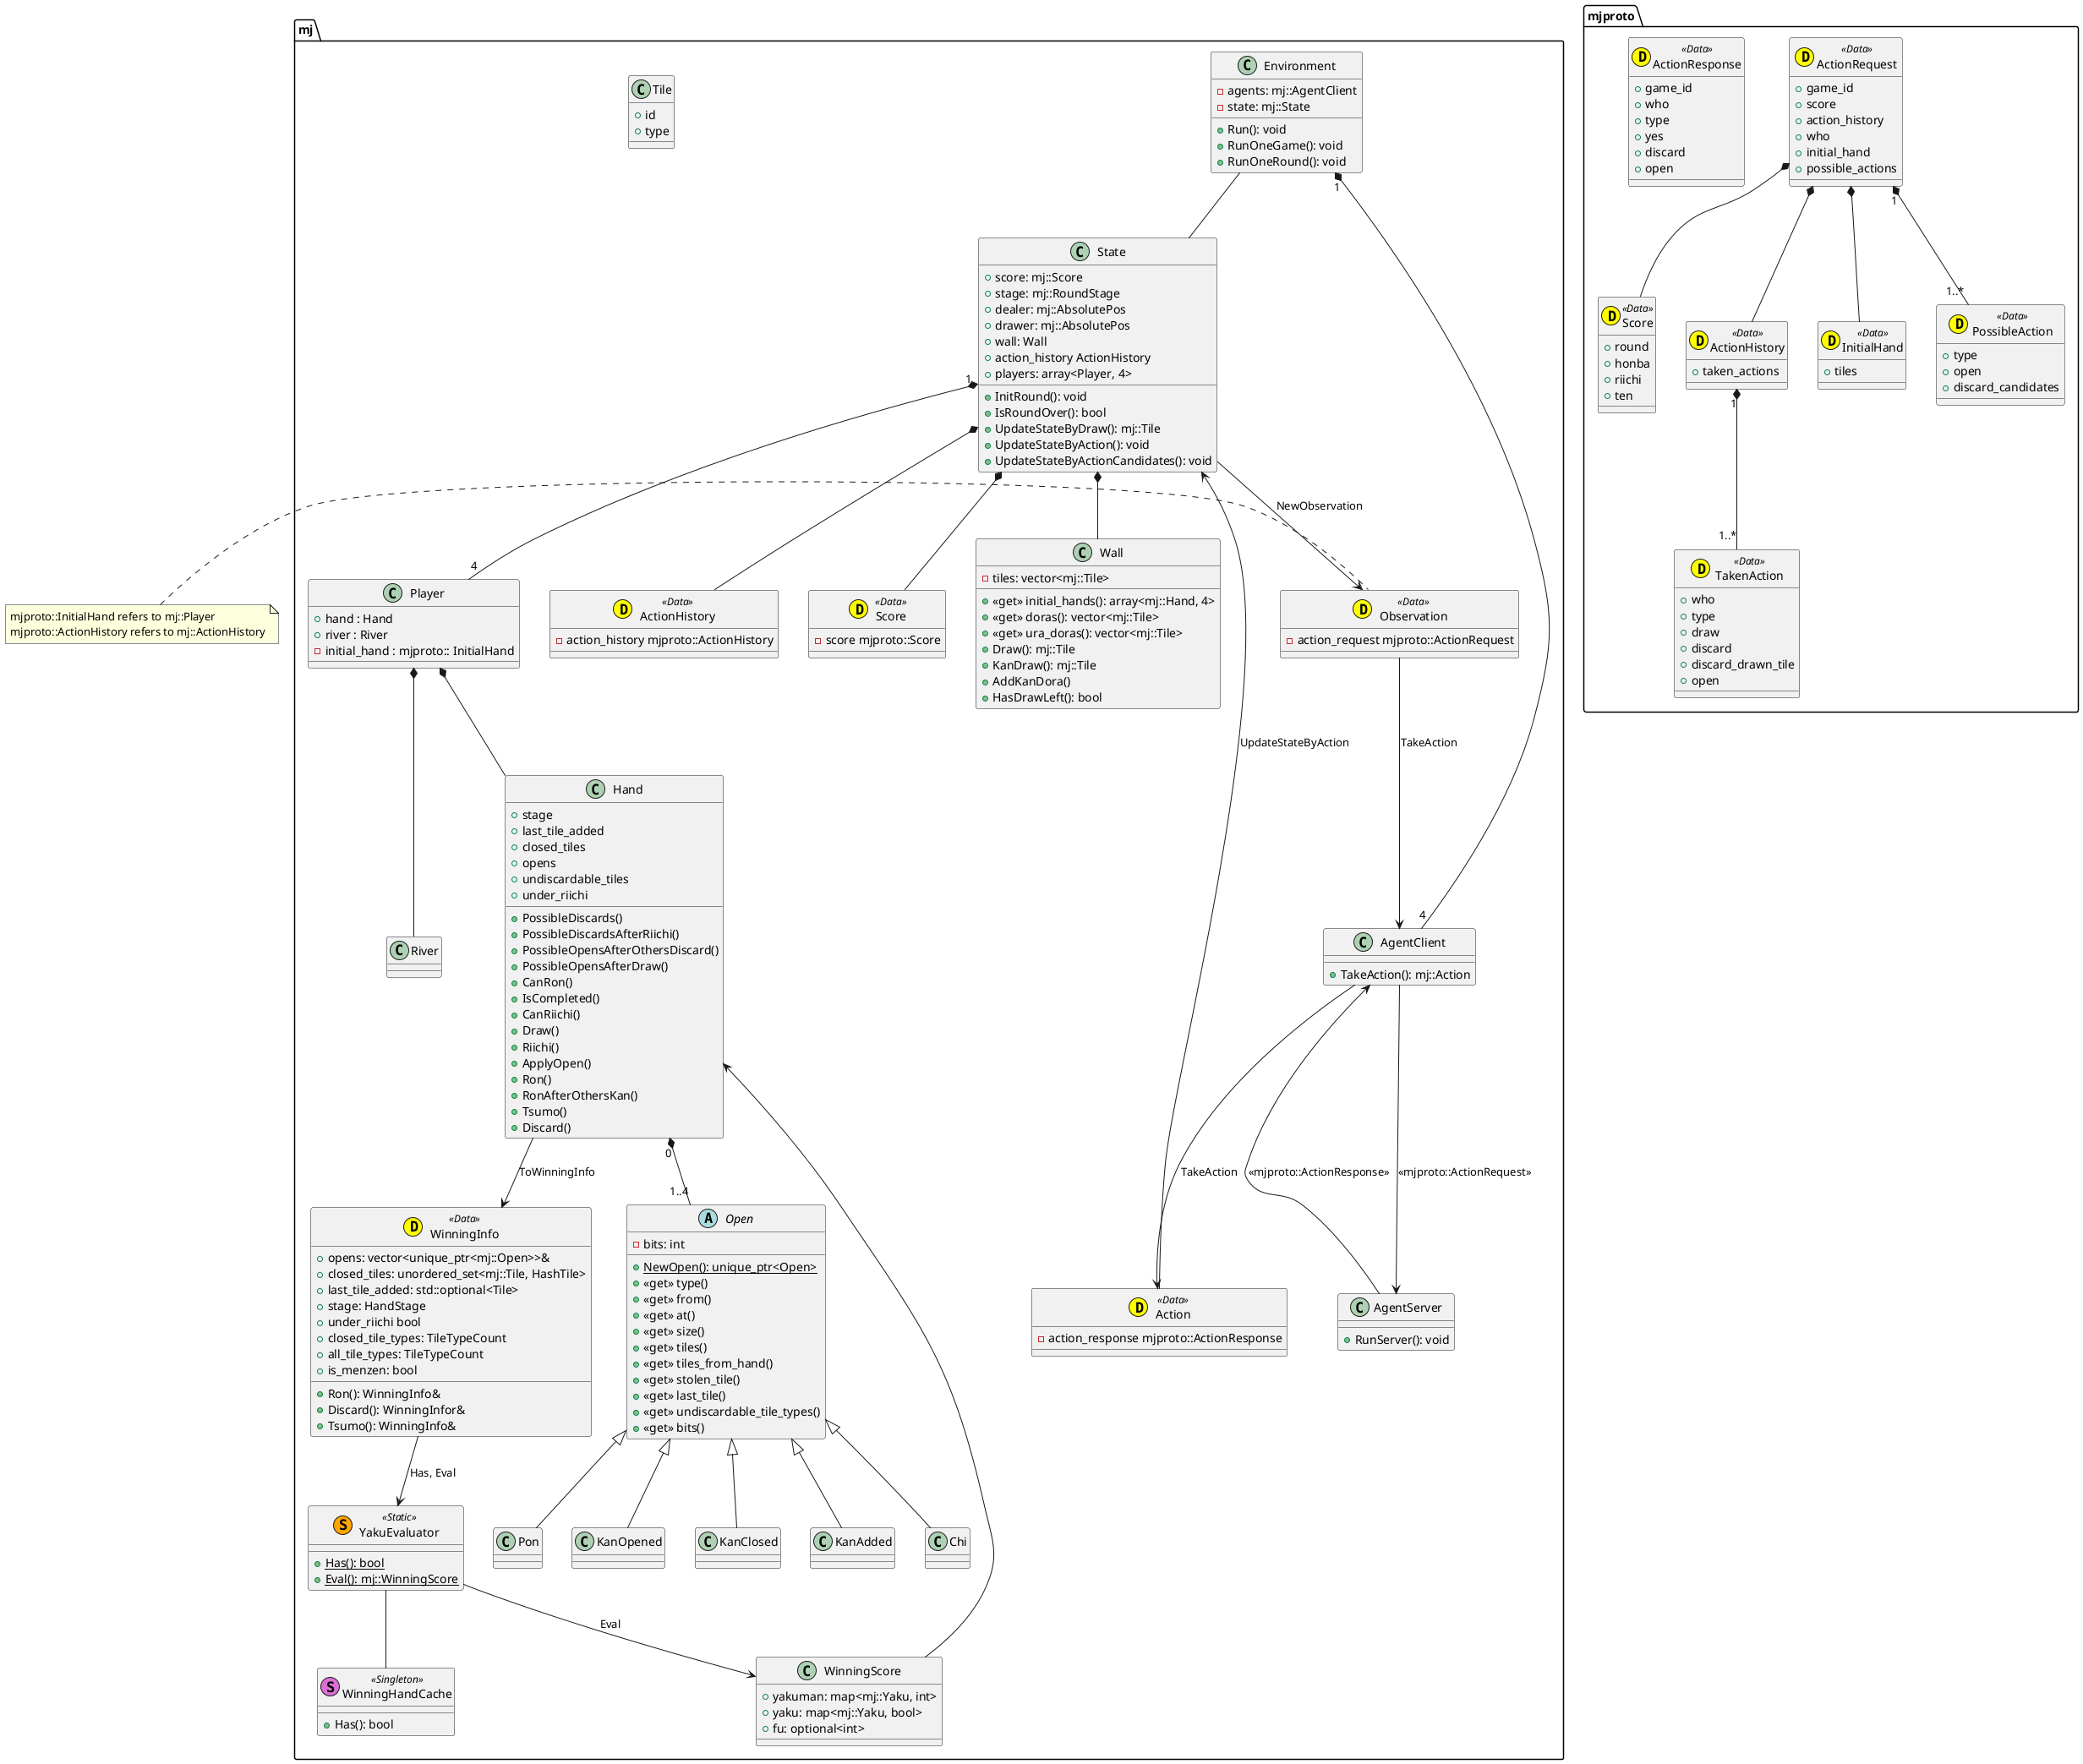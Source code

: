 @startuml

set namespaceSeparator ::

class mjproto::Score <<(D,yellow) Data>> {
  + round
  + honba 
  + riichi 
  + ten 
}

class mjproto::TakenAction <<(D,yellow) Data>> {
  + who
  + type 
  + draw 
  + discard 
  + discard_drawn_tile
  + open
}

class mjproto::ActionHistory <<(D,yellow) Data>> {
  + taken_actions 
}

class mjproto::InitialHand <<(D,yellow) Data>> {
  + tiles
}

class mjproto::PossibleAction <<(D,yellow) Data>> {
  + type
  + open 
  + discard_candidates
}

class mjproto::ActionRequest <<(D,yellow) Data>> {
  + game_id
  + score
  + action_history
  + who
  + initial_hand 
  + possible_actions
}

class mjproto::ActionResponse <<(D,yellow) Data>> { 
  + game_id 
  + who
  + type
  + yes
  + discard
  + open
}

mjproto::ActionRequest *-- mjproto::Score
mjproto::ActionRequest *-- mjproto::ActionHistory
mjproto::ActionRequest *-- mjproto::InitialHand
mjproto::ActionRequest "1" *-- "1..*" mjproto::PossibleAction

mjproto::ActionHistory "1" *-- "1..*" mjproto::TakenAction


class mj::Environment {
    - agents: mj::AgentClient
    - state: mj::State
    + Run(): void
    + RunOneGame(): void
    + RunOneRound(): void
}

class mj::YakuEvaluator <<(S,orange) Static>> {
    + {static} Has(): bool
    + {static} Eval(): mj::WinningScore
}

class mj::WinningHandCache <<(S,orchid) Singleton>> {
    + Has(): bool
}

class mj::WinningScore {
    + yakuman: map<mj::Yaku, int>
    + yaku: map<mj::Yaku, bool>
    + fu: optional<int>
}

class mj::WinningInfo <<(D,yellow) Data>> {
    + opens: vector<unique_ptr<mj::Open>>& 
    + closed_tiles: unordered_set<mj::Tile, HashTile> 
    + last_tile_added: std::optional<Tile> 
    + stage: HandStage 
    + under_riichi bool 
    + closed_tile_types: TileTypeCount 
    + all_tile_types: TileTypeCount 
    + is_menzen: bool
    + Ron(): WinningInfo&
    + Discard(): WinningInfor&
    + Tsumo(): WinningInfo&
}

class mj::State {
    + score: mj::Score
    + stage: mj::RoundStage
    + dealer: mj::AbsolutePos
    + drawer: mj::AbsolutePos
    + wall: Wall
    + action_history ActionHistory 
    + players: array<Player, 4>
    + InitRound(): void
    + IsRoundOver(): bool
    + UpdateStateByDraw(): mj::Tile
    + UpdateStateByAction(): void
    + UpdateStateByActionCandidates(): void
}

class mj::Player {
    + hand : Hand
    + river : River
    - initial_hand : mjproto:: InitialHand
}

class mj::Observation <<(D,yellow) Data>> {
    - action_request mjproto::ActionRequest
}
note left
mjproto::InitialHand refers to mj::Player
mjproto::ActionHistory refers to mj::ActionHistory
end note

class mj::ActionHistory <<(D,yellow) Data>> {
    - action_history mjproto::ActionHistory
}

class mj::AgentClient {
    + TakeAction(): mj::Action
}

class mj::AgentServer {
    + RunServer(): void
}

class mj::Score <<(D,yellow) Data>> {
    - score mjproto::Score
}

class mj::Wall {
    - tiles: vector<mj::Tile>
    + <<get>> initial_hands(): array<mj::Hand, 4>
    + <<get>> doras(): vector<mj::Tile>
    + <<get>> ura_doras(): vector<mj::Tile>
    + Draw(): mj::Tile
    + KanDraw(): mj::Tile
    + AddKanDora()
    + HasDrawLeft(): bool
}

class mj::River {

} 

class mj::Action <<(D,yellow) Data>> {
    - action_response mjproto::ActionResponse
}

class mj::Hand {
    + stage
    + last_tile_added
    + closed_tiles
    + opens
    + undiscardable_tiles
    + under_riichi
    + PossibleDiscards()
    + PossibleDiscardsAfterRiichi()
    + PossibleOpensAfterOthersDiscard()
    + PossibleOpensAfterDraw()
    + CanRon()
    + IsCompleted()
    + CanRiichi()
    + Draw()
    + Riichi()
    + ApplyOpen()
    + Ron()
    + RonAfterOthersKan()
    + Tsumo()
    + Discard()
}

abstract class mj::Open {
    - bits: int
    + {static} NewOpen(): unique_ptr<Open>
    + <<get>> type()
    + <<get>> from()
    + <<get>> at()
    + <<get>> size()
    + <<get>> tiles()
    + <<get>> tiles_from_hand()
    + <<get>> stolen_tile()
    + <<get>> last_tile()
    + <<get>> undiscardable_tile_types()
    + <<get>> bits()
}

class mj::Chi {

}

class mj::Pon {

}

class mj::KanOpened {

}

class mj::KanClosed {

}

class mj::KanAdded {

}

class mj::Tile {
    + id
    + type
}


mj::Environment "1" *-- "4" mj::AgentClient
mj::Environment -- mj::State 

mj::State <-- mj::Action : UpdateStateByAction
mj::State *-- mj::Score 
mj::State *-- mj::Wall
mj::State *-- mj::ActionHistory
mj::State "1" *-- "4" mj::Player
mj::State --> mj::Observation : NewObservation

mj::Observation --> mj::AgentClient : TakeAction

mj::Player *-- mj::Hand
mj::Player *-- mj::River 

mj::Hand "0" *-- "1..4" mj::Open
mj::Hand --> mj::WinningInfo : ToWinningInfo

mj::Open <|-- mj::Chi
mj::Open <|-- mj::Pon
mj::Open <|-- mj::KanClosed
mj::Open <|-- mj::KanOpened
mj::Open <|-- mj::KanAdded

mj::WinningInfo --> mj::YakuEvaluator : Has, Eval

mj::YakuEvaluator -- mj::WinningHandCache
mj::YakuEvaluator --> mj::WinningScore : Eval

mj::WinningScore --> mj::Hand

mj::AgentClient --> mj::AgentServer : <<mjproto::ActionRequest>>
mj::AgentClient --> mj::Action : TakeAction

mj::AgentServer --> mj::AgentClient : <<mjproto::ActionResponse>>


@enduml